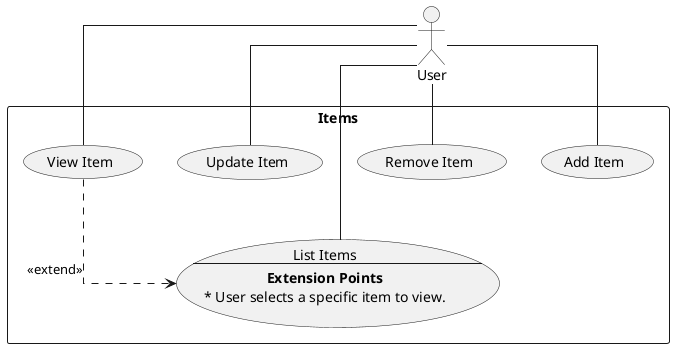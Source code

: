 @startuml

skinparam linetype ortho
actor User as user

rectangle Items {
    usecase add_item [
        Add Item
    ]
    usecase remove_item [
        Remove Item
    ]
    usecase update_item [
        Update Item
    ]
    usecase view_item [
        View Item
    ]
    usecase list_items [
        List Items
        --
        **Extension Points**
        * User selects a specific item to view.
    ]
    view_item .down.> list_items : <<extend>>
}

user -- update_item
user -- add_item
user -- remove_item
user -- view_item
user -- list_items

@enduml